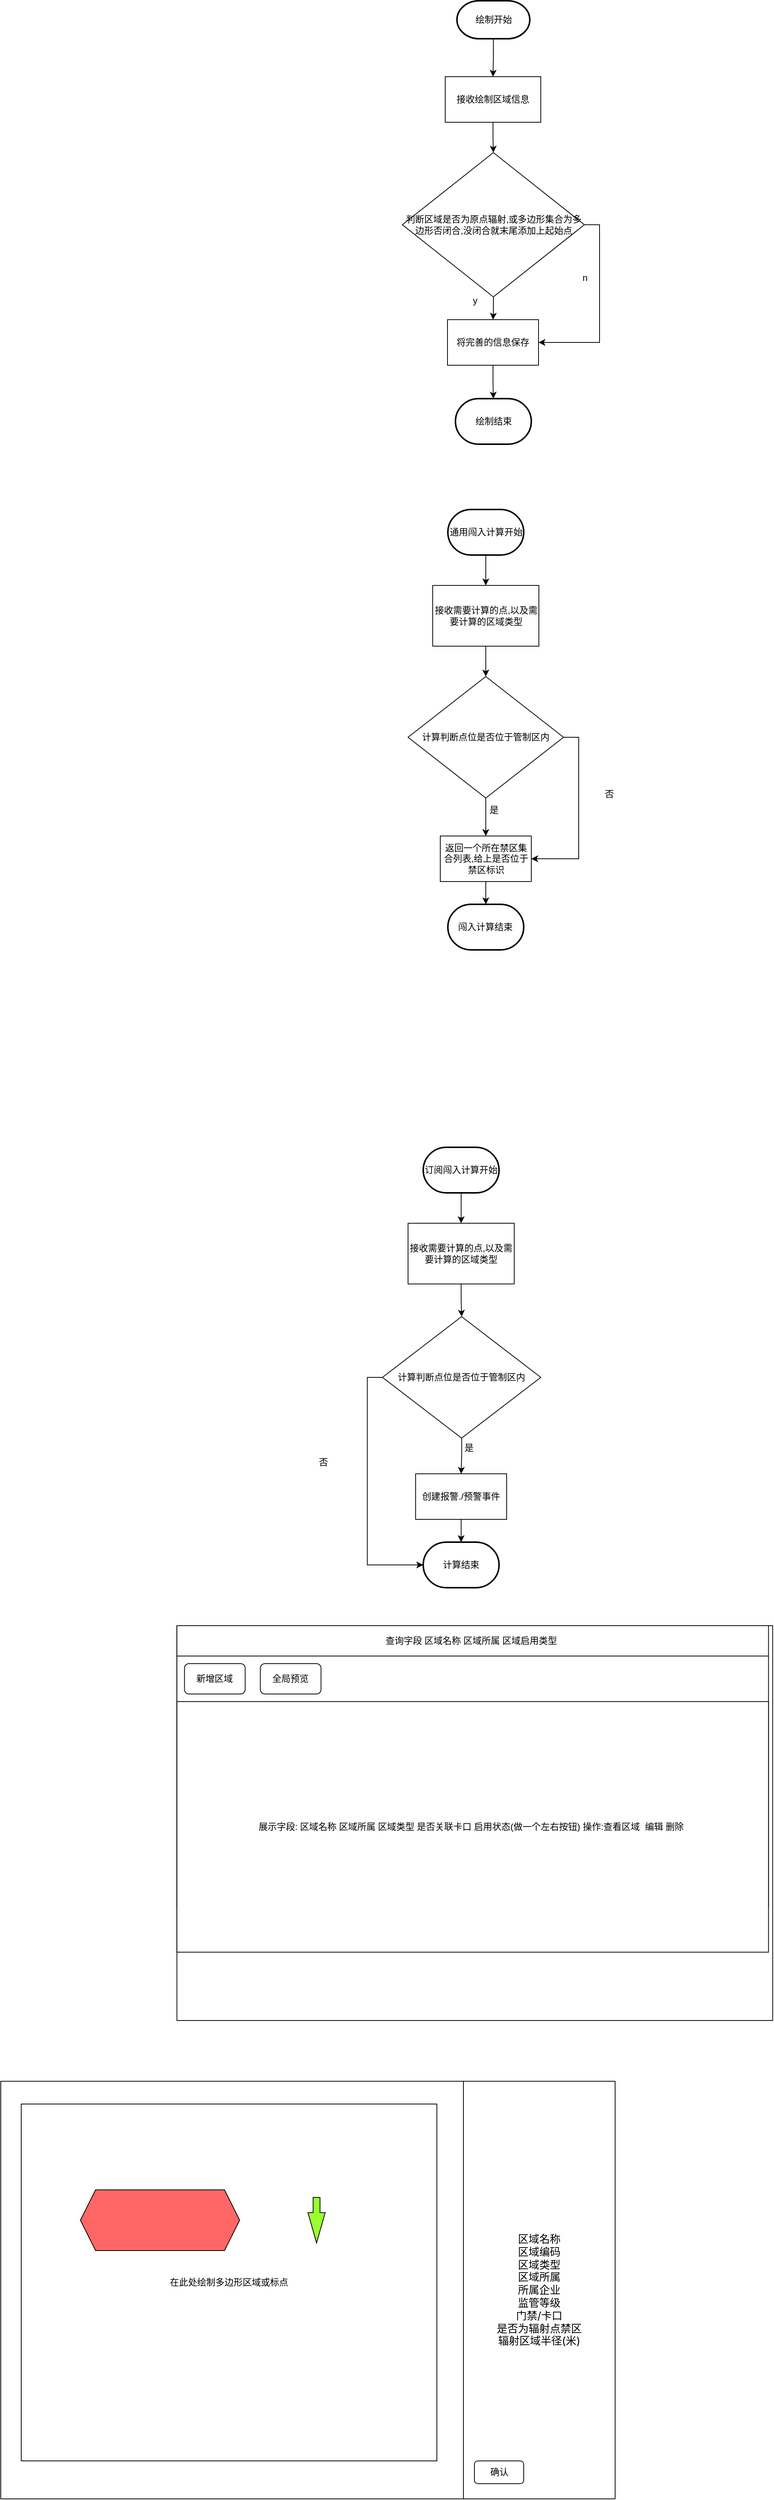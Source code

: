 <mxfile version="24.4.0" type="github">
  <diagram name="第 1 页" id="MwQK_PsTrnuAOYf0lSXi">
    <mxGraphModel dx="2146" dy="1756" grid="1" gridSize="10" guides="1" tooltips="1" connect="1" arrows="1" fold="1" page="1" pageScale="1" pageWidth="827" pageHeight="1169" math="0" shadow="0">
      <root>
        <mxCell id="0" />
        <mxCell id="1" parent="0" />
        <mxCell id="HWDHlVqQiTKd7jb5pM2E-58" style="edgeStyle=orthogonalEdgeStyle;rounded=0;orthogonalLoop=1;jettySize=auto;html=1;exitX=0.5;exitY=1;exitDx=0;exitDy=0;exitPerimeter=0;" parent="1" source="HWDHlVqQiTKd7jb5pM2E-1" target="HWDHlVqQiTKd7jb5pM2E-4" edge="1">
          <mxGeometry relative="1" as="geometry" />
        </mxCell>
        <mxCell id="HWDHlVqQiTKd7jb5pM2E-1" value="绘制开始" style="strokeWidth=2;html=1;shape=mxgraph.flowchart.terminator;whiteSpace=wrap;" parent="1" vertex="1">
          <mxGeometry x="366.5" width="96" height="50" as="geometry" />
        </mxCell>
        <mxCell id="HWDHlVqQiTKd7jb5pM2E-5" style="edgeStyle=orthogonalEdgeStyle;rounded=0;orthogonalLoop=1;jettySize=auto;html=1;exitX=0.5;exitY=1;exitDx=0;exitDy=0;" parent="1" source="HWDHlVqQiTKd7jb5pM2E-4" target="HWDHlVqQiTKd7jb5pM2E-6" edge="1">
          <mxGeometry relative="1" as="geometry">
            <mxPoint x="414" y="220" as="targetPoint" />
          </mxGeometry>
        </mxCell>
        <mxCell id="HWDHlVqQiTKd7jb5pM2E-4" value="接收绘制区域信息" style="rounded=0;whiteSpace=wrap;html=1;" parent="1" vertex="1">
          <mxGeometry x="351" y="100" width="126" height="60" as="geometry" />
        </mxCell>
        <mxCell id="HWDHlVqQiTKd7jb5pM2E-8" style="edgeStyle=orthogonalEdgeStyle;rounded=0;orthogonalLoop=1;jettySize=auto;html=1;exitX=0.5;exitY=1;exitDx=0;exitDy=0;" parent="1" source="HWDHlVqQiTKd7jb5pM2E-6" target="HWDHlVqQiTKd7jb5pM2E-9" edge="1">
          <mxGeometry relative="1" as="geometry">
            <mxPoint x="414.333" y="330" as="targetPoint" />
          </mxGeometry>
        </mxCell>
        <mxCell id="HWDHlVqQiTKd7jb5pM2E-12" style="edgeStyle=orthogonalEdgeStyle;rounded=0;orthogonalLoop=1;jettySize=auto;html=1;exitX=1;exitY=0.5;exitDx=0;exitDy=0;entryX=1;entryY=0.5;entryDx=0;entryDy=0;" parent="1" source="HWDHlVqQiTKd7jb5pM2E-6" target="HWDHlVqQiTKd7jb5pM2E-9" edge="1">
          <mxGeometry relative="1" as="geometry" />
        </mxCell>
        <mxCell id="HWDHlVqQiTKd7jb5pM2E-6" value="判断区域是否为原点辐射,或多边形集合为多边形否闭合,没闭合就末尾添加上起始点" style="rhombus;whiteSpace=wrap;html=1;" parent="1" vertex="1">
          <mxGeometry x="294.5" y="200" width="240" height="190" as="geometry" />
        </mxCell>
        <mxCell id="HWDHlVqQiTKd7jb5pM2E-14" style="edgeStyle=orthogonalEdgeStyle;rounded=0;orthogonalLoop=1;jettySize=auto;html=1;exitX=0.5;exitY=1;exitDx=0;exitDy=0;" parent="1" source="HWDHlVqQiTKd7jb5pM2E-9" target="HWDHlVqQiTKd7jb5pM2E-15" edge="1">
          <mxGeometry relative="1" as="geometry">
            <mxPoint x="414.333" y="440" as="targetPoint" />
          </mxGeometry>
        </mxCell>
        <mxCell id="HWDHlVqQiTKd7jb5pM2E-9" value="将完善的信息保存" style="rounded=0;whiteSpace=wrap;html=1;" parent="1" vertex="1">
          <mxGeometry x="354.003" y="420" width="120" height="60" as="geometry" />
        </mxCell>
        <mxCell id="HWDHlVqQiTKd7jb5pM2E-10" value="y" style="text;html=1;align=center;verticalAlign=middle;resizable=0;points=[];autosize=1;strokeColor=none;fillColor=none;" parent="1" vertex="1">
          <mxGeometry x="375" y="380" width="30" height="30" as="geometry" />
        </mxCell>
        <mxCell id="HWDHlVqQiTKd7jb5pM2E-13" value="n" style="text;html=1;align=center;verticalAlign=middle;resizable=0;points=[];autosize=1;strokeColor=none;fillColor=none;" parent="1" vertex="1">
          <mxGeometry x="520" y="350" width="30" height="30" as="geometry" />
        </mxCell>
        <mxCell id="HWDHlVqQiTKd7jb5pM2E-15" value="绘制结束" style="strokeWidth=2;html=1;shape=mxgraph.flowchart.terminator;whiteSpace=wrap;" parent="1" vertex="1">
          <mxGeometry x="364.503" y="524" width="100" height="60" as="geometry" />
        </mxCell>
        <mxCell id="HWDHlVqQiTKd7jb5pM2E-21" style="edgeStyle=orthogonalEdgeStyle;rounded=0;orthogonalLoop=1;jettySize=auto;html=1;exitX=0.5;exitY=1;exitDx=0;exitDy=0;exitPerimeter=0;" parent="1" source="HWDHlVqQiTKd7jb5pM2E-20" target="HWDHlVqQiTKd7jb5pM2E-22" edge="1">
          <mxGeometry relative="1" as="geometry">
            <mxPoint x="404.667" y="770" as="targetPoint" />
          </mxGeometry>
        </mxCell>
        <mxCell id="HWDHlVqQiTKd7jb5pM2E-20" value="通用闯入计算开始" style="strokeWidth=2;html=1;shape=mxgraph.flowchart.terminator;whiteSpace=wrap;" parent="1" vertex="1">
          <mxGeometry x="354.5" y="670" width="100" height="60" as="geometry" />
        </mxCell>
        <mxCell id="HWDHlVqQiTKd7jb5pM2E-23" style="edgeStyle=orthogonalEdgeStyle;rounded=0;orthogonalLoop=1;jettySize=auto;html=1;exitX=0.5;exitY=1;exitDx=0;exitDy=0;" parent="1" source="HWDHlVqQiTKd7jb5pM2E-22" target="HWDHlVqQiTKd7jb5pM2E-26" edge="1">
          <mxGeometry relative="1" as="geometry">
            <mxPoint x="404.667" y="890" as="targetPoint" />
          </mxGeometry>
        </mxCell>
        <mxCell id="HWDHlVqQiTKd7jb5pM2E-22" value="接收需要计算的点,以及需要计算的区域类型" style="rounded=0;whiteSpace=wrap;html=1;" parent="1" vertex="1">
          <mxGeometry x="334.5" y="770" width="140" height="80" as="geometry" />
        </mxCell>
        <mxCell id="HWDHlVqQiTKd7jb5pM2E-28" value="" style="edgeStyle=orthogonalEdgeStyle;rounded=0;orthogonalLoop=1;jettySize=auto;html=1;" parent="1" source="HWDHlVqQiTKd7jb5pM2E-26" target="HWDHlVqQiTKd7jb5pM2E-27" edge="1">
          <mxGeometry relative="1" as="geometry" />
        </mxCell>
        <mxCell id="HWDHlVqQiTKd7jb5pM2E-30" style="edgeStyle=orthogonalEdgeStyle;rounded=0;orthogonalLoop=1;jettySize=auto;html=1;exitX=1;exitY=0.5;exitDx=0;exitDy=0;entryX=1;entryY=0.5;entryDx=0;entryDy=0;" parent="1" source="HWDHlVqQiTKd7jb5pM2E-26" target="HWDHlVqQiTKd7jb5pM2E-27" edge="1">
          <mxGeometry relative="1" as="geometry" />
        </mxCell>
        <mxCell id="HWDHlVqQiTKd7jb5pM2E-26" value="计算判断点位是否位于管制区内" style="rhombus;whiteSpace=wrap;html=1;" parent="1" vertex="1">
          <mxGeometry x="302" y="890" width="205" height="160" as="geometry" />
        </mxCell>
        <mxCell id="HWDHlVqQiTKd7jb5pM2E-32" style="edgeStyle=orthogonalEdgeStyle;rounded=0;orthogonalLoop=1;jettySize=auto;html=1;exitX=0.5;exitY=1;exitDx=0;exitDy=0;" parent="1" source="HWDHlVqQiTKd7jb5pM2E-27" target="HWDHlVqQiTKd7jb5pM2E-33" edge="1">
          <mxGeometry relative="1" as="geometry">
            <mxPoint x="404.667" y="1210.0" as="targetPoint" />
          </mxGeometry>
        </mxCell>
        <mxCell id="HWDHlVqQiTKd7jb5pM2E-27" value="返回一个所在禁区集合列表,给上是否位于禁区标识" style="whiteSpace=wrap;html=1;" parent="1" vertex="1">
          <mxGeometry x="344.5" y="1100" width="120" height="60" as="geometry" />
        </mxCell>
        <mxCell id="HWDHlVqQiTKd7jb5pM2E-29" value="是&lt;div&gt;&lt;br&gt;&lt;/div&gt;" style="text;html=1;align=center;verticalAlign=middle;resizable=0;points=[];autosize=1;strokeColor=none;fillColor=none;" parent="1" vertex="1">
          <mxGeometry x="394.5" y="1053" width="40" height="40" as="geometry" />
        </mxCell>
        <mxCell id="HWDHlVqQiTKd7jb5pM2E-31" value="否" style="text;html=1;align=center;verticalAlign=middle;resizable=0;points=[];autosize=1;strokeColor=none;fillColor=none;" parent="1" vertex="1">
          <mxGeometry x="546.5" y="1030" width="40" height="30" as="geometry" />
        </mxCell>
        <mxCell id="HWDHlVqQiTKd7jb5pM2E-33" value="闯入计算结束" style="strokeWidth=2;html=1;shape=mxgraph.flowchart.terminator;whiteSpace=wrap;" parent="1" vertex="1">
          <mxGeometry x="354.497" y="1190.0" width="100" height="60" as="geometry" />
        </mxCell>
        <mxCell id="kHAz-CfNLVTGYXqm2shz-12" style="edgeStyle=orthogonalEdgeStyle;rounded=0;orthogonalLoop=1;jettySize=auto;html=1;exitX=0.5;exitY=1;exitDx=0;exitDy=0;exitPerimeter=0;" edge="1" parent="1" source="kHAz-CfNLVTGYXqm2shz-13" target="kHAz-CfNLVTGYXqm2shz-15">
          <mxGeometry relative="1" as="geometry">
            <mxPoint x="372.167" y="1610" as="targetPoint" />
          </mxGeometry>
        </mxCell>
        <mxCell id="kHAz-CfNLVTGYXqm2shz-13" value="订阅闯入计算开始" style="strokeWidth=2;html=1;shape=mxgraph.flowchart.terminator;whiteSpace=wrap;" vertex="1" parent="1">
          <mxGeometry x="322" y="1510" width="100" height="60" as="geometry" />
        </mxCell>
        <mxCell id="kHAz-CfNLVTGYXqm2shz-14" style="edgeStyle=orthogonalEdgeStyle;rounded=0;orthogonalLoop=1;jettySize=auto;html=1;exitX=0.5;exitY=1;exitDx=0;exitDy=0;" edge="1" parent="1" source="kHAz-CfNLVTGYXqm2shz-15" target="kHAz-CfNLVTGYXqm2shz-18">
          <mxGeometry relative="1" as="geometry">
            <mxPoint x="372.167" y="1730" as="targetPoint" />
          </mxGeometry>
        </mxCell>
        <mxCell id="kHAz-CfNLVTGYXqm2shz-15" value="接收需要计算的点,以及需要计算的区域类型" style="rounded=0;whiteSpace=wrap;html=1;" vertex="1" parent="1">
          <mxGeometry x="302" y="1610" width="140" height="80" as="geometry" />
        </mxCell>
        <mxCell id="kHAz-CfNLVTGYXqm2shz-16" value="" style="edgeStyle=orthogonalEdgeStyle;rounded=0;orthogonalLoop=1;jettySize=auto;html=1;" edge="1" parent="1" source="kHAz-CfNLVTGYXqm2shz-18" target="kHAz-CfNLVTGYXqm2shz-20">
          <mxGeometry relative="1" as="geometry" />
        </mxCell>
        <mxCell id="kHAz-CfNLVTGYXqm2shz-18" value="计算判断点位是否位于管制区内" style="rhombus;whiteSpace=wrap;html=1;" vertex="1" parent="1">
          <mxGeometry x="268.25" y="1733" width="208.75" height="160" as="geometry" />
        </mxCell>
        <mxCell id="kHAz-CfNLVTGYXqm2shz-19" style="edgeStyle=orthogonalEdgeStyle;rounded=0;orthogonalLoop=1;jettySize=auto;html=1;exitX=0.5;exitY=1;exitDx=0;exitDy=0;" edge="1" parent="1" source="kHAz-CfNLVTGYXqm2shz-20" target="kHAz-CfNLVTGYXqm2shz-22">
          <mxGeometry relative="1" as="geometry">
            <mxPoint x="372.167" y="2050" as="targetPoint" />
          </mxGeometry>
        </mxCell>
        <mxCell id="kHAz-CfNLVTGYXqm2shz-20" value="创建报警./预警事件" style="whiteSpace=wrap;html=1;" vertex="1" parent="1">
          <mxGeometry x="312" y="1940" width="120" height="60" as="geometry" />
        </mxCell>
        <mxCell id="kHAz-CfNLVTGYXqm2shz-21" value="是&lt;div&gt;&lt;br&gt;&lt;/div&gt;" style="text;html=1;align=center;verticalAlign=middle;resizable=0;points=[];autosize=1;strokeColor=none;fillColor=none;" vertex="1" parent="1">
          <mxGeometry x="362" y="1893" width="40" height="40" as="geometry" />
        </mxCell>
        <mxCell id="kHAz-CfNLVTGYXqm2shz-22" value="计算结束" style="strokeWidth=2;html=1;shape=mxgraph.flowchart.terminator;whiteSpace=wrap;" vertex="1" parent="1">
          <mxGeometry x="321.997" y="2030.0" width="100" height="60" as="geometry" />
        </mxCell>
        <mxCell id="kHAz-CfNLVTGYXqm2shz-24" style="edgeStyle=orthogonalEdgeStyle;rounded=0;orthogonalLoop=1;jettySize=auto;html=1;exitX=0;exitY=0.5;exitDx=0;exitDy=0;entryX=0;entryY=0.5;entryDx=0;entryDy=0;entryPerimeter=0;" edge="1" parent="1" source="kHAz-CfNLVTGYXqm2shz-18" target="kHAz-CfNLVTGYXqm2shz-22">
          <mxGeometry relative="1" as="geometry" />
        </mxCell>
        <mxCell id="kHAz-CfNLVTGYXqm2shz-25" value="否" style="text;html=1;align=center;verticalAlign=middle;resizable=0;points=[];autosize=1;strokeColor=none;fillColor=none;" vertex="1" parent="1">
          <mxGeometry x="170" y="1910" width="40" height="30" as="geometry" />
        </mxCell>
        <mxCell id="kHAz-CfNLVTGYXqm2shz-46" value="" style="rounded=0;whiteSpace=wrap;html=1;" vertex="1" parent="1">
          <mxGeometry x="-2.75" y="2140" width="785.5" height="520" as="geometry" />
        </mxCell>
        <mxCell id="kHAz-CfNLVTGYXqm2shz-48" value="查询字段 区域名称 区域所属 区域启用类型&amp;nbsp;" style="rounded=0;whiteSpace=wrap;html=1;" vertex="1" parent="1">
          <mxGeometry x="-2.75" y="2140" width="780" height="40" as="geometry" />
        </mxCell>
        <mxCell id="kHAz-CfNLVTGYXqm2shz-49" value="" style="rounded=0;whiteSpace=wrap;html=1;" vertex="1" parent="1">
          <mxGeometry x="-2.75" y="2180" width="780" height="330" as="geometry" />
        </mxCell>
        <mxCell id="kHAz-CfNLVTGYXqm2shz-50" value="展示字段: 区域名称 区域所属 区域类型 是否关联卡口 启用状态(做一个左右按钮) 操作:查看区域&amp;nbsp; 编辑 删除&amp;nbsp;" style="rounded=0;whiteSpace=wrap;html=1;" vertex="1" parent="1">
          <mxGeometry x="-2.75" y="2240" width="780" height="330" as="geometry" />
        </mxCell>
        <mxCell id="kHAz-CfNLVTGYXqm2shz-53" value="新增区域" style="rounded=1;whiteSpace=wrap;html=1;" vertex="1" parent="1">
          <mxGeometry x="7.25" y="2190" width="80" height="40" as="geometry" />
        </mxCell>
        <mxCell id="kHAz-CfNLVTGYXqm2shz-54" value="全局预览" style="rounded=1;whiteSpace=wrap;html=1;" vertex="1" parent="1">
          <mxGeometry x="107.25" y="2190" width="80" height="40" as="geometry" />
        </mxCell>
        <mxCell id="kHAz-CfNLVTGYXqm2shz-55" value="" style="rounded=0;whiteSpace=wrap;html=1;" vertex="1" parent="1">
          <mxGeometry x="-235" y="2740" width="610" height="550" as="geometry" />
        </mxCell>
        <mxCell id="kHAz-CfNLVTGYXqm2shz-56" value="&lt;span style=&quot;font-family: &amp;quot;SF Pro Display&amp;quot;, -apple-system, BlinkMacSystemFont, &amp;quot;Segoe Ul&amp;quot;, &amp;quot;PingFang SC&amp;quot;, &amp;quot;Hiragino Sans GB&amp;quot;, &amp;quot;Microsoft YaHei&amp;quot;, &amp;quot;Helvetica Neue&amp;quot;, Helvetica, Arial, sans-serif; font-size: 14px; text-align: start; white-space-collapse: preserve; background-color: rgb(255, 255, 255);&quot;&gt;区域名称&lt;br&gt;区域编码&lt;br&gt;区域类型&lt;br&gt;区域所属&lt;br&gt;所属企业&lt;br&gt;监管等级&lt;br&gt;门禁/卡口&lt;br&gt;是否为辐射点禁区&lt;br&gt;辐射区域半径(米)&lt;/span&gt;" style="rounded=0;whiteSpace=wrap;html=1;" vertex="1" parent="1">
          <mxGeometry x="375" y="2740" width="200" height="550" as="geometry" />
        </mxCell>
        <mxCell id="kHAz-CfNLVTGYXqm2shz-57" value="&lt;br class=&quot;Apple-interchange-newline&quot;&gt;" style="text;whiteSpace=wrap;html=1;" vertex="1" parent="1">
          <mxGeometry x="460" y="3070" width="30" height="40" as="geometry" />
        </mxCell>
        <mxCell id="kHAz-CfNLVTGYXqm2shz-58" value="确认" style="rounded=1;whiteSpace=wrap;html=1;" vertex="1" parent="1">
          <mxGeometry x="389.5" y="3240" width="65" height="30" as="geometry" />
        </mxCell>
        <mxCell id="kHAz-CfNLVTGYXqm2shz-59" value="在此处绘制多边形区域或标点" style="rounded=0;whiteSpace=wrap;html=1;" vertex="1" parent="1">
          <mxGeometry x="-208" y="2770" width="548" height="470" as="geometry" />
        </mxCell>
        <mxCell id="kHAz-CfNLVTGYXqm2shz-61" value="" style="shape=hexagon;perimeter=hexagonPerimeter2;whiteSpace=wrap;html=1;fixedSize=1;fillColor=#FF6666;" vertex="1" parent="1">
          <mxGeometry x="-130" y="2883" width="210" height="80" as="geometry" />
        </mxCell>
        <mxCell id="kHAz-CfNLVTGYXqm2shz-62" value="" style="html=1;shadow=0;dashed=0;align=center;verticalAlign=middle;shape=mxgraph.arrows2.arrow;dy=0.6;dx=40;direction=south;notch=0;fillColor=#99FF33;" vertex="1" parent="1">
          <mxGeometry x="170" y="2893" width="22.75" height="60" as="geometry" />
        </mxCell>
      </root>
    </mxGraphModel>
  </diagram>
</mxfile>
